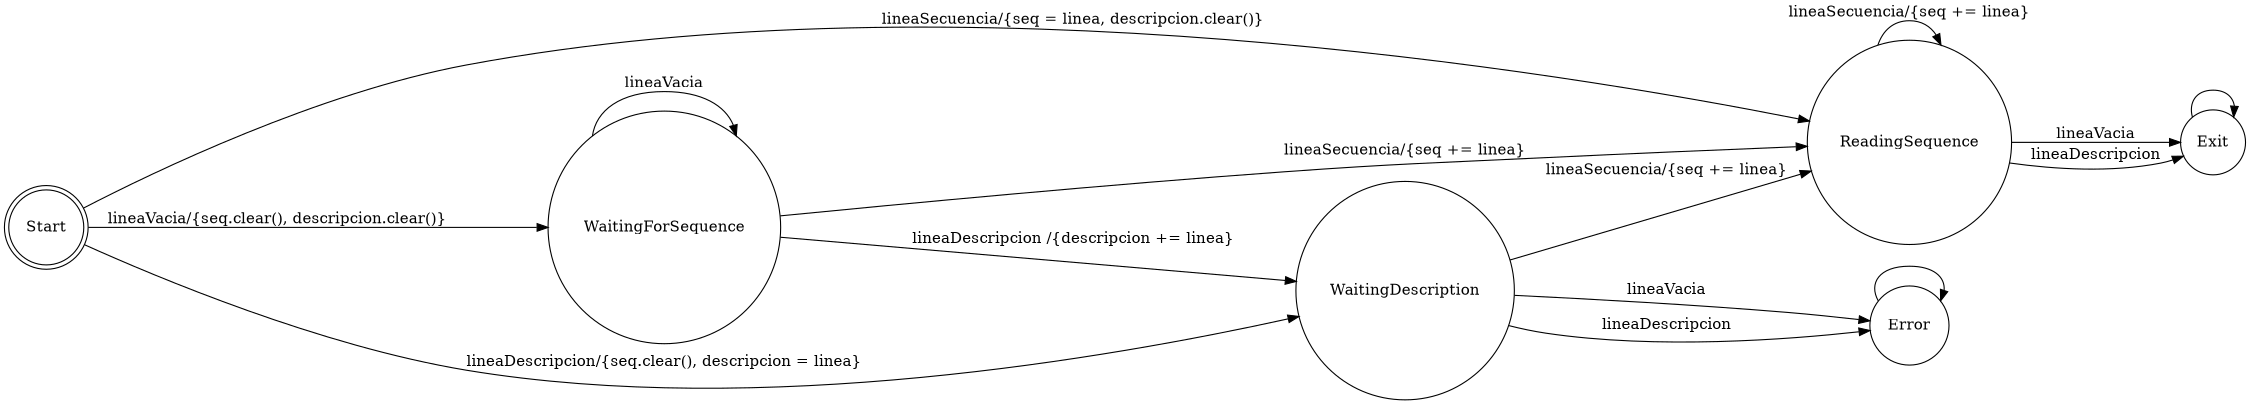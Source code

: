 digraph finite_state_machine {
	rankdir=LR;
	size="15"
	node [shape = doublecircle]; Start;
	node [shape = circle];

    Start -> WaitingForSequence [ label = "lineaVacia/{seq.clear(), descripcion.clear()}" ];
    Start -> WaitingDescription [ label = "lineaDescripcion/{seq.clear(), descripcion = linea}" ];
    Start -> ReadingSequence    [ label = "lineaSecuencia/{seq = linea, descripcion.clear()}" ];

	WaitingForSequence -> ReadingSequence    [ label = "lineaSecuencia/{seq += linea}" ];
	WaitingForSequence -> WaitingDescription [ label = "lineaDescripcion /{descripcion += linea}" ];
	WaitingForSequence -> WaitingForSequence [ label = "lineaVacia" ];

    WaitingDescription -> Error              [ label = "lineaVacia" ];
	WaitingDescription -> Error              [ label = "lineaDescripcion" ];
	WaitingDescription -> ReadingSequence    [ label = "lineaSecuencia/{seq += linea}" ];

	ReadingSequence    -> Exit               [ label = "lineaVacia" ];
	ReadingSequence    -> Exit               [ label = "lineaDescripcion" ];
	ReadingSequence    -> ReadingSequence    [ label = "lineaSecuencia/{seq += linea}" ];

    
    Error-> Error [label = ""]
    Exit -> Exit [label = ""]
}
